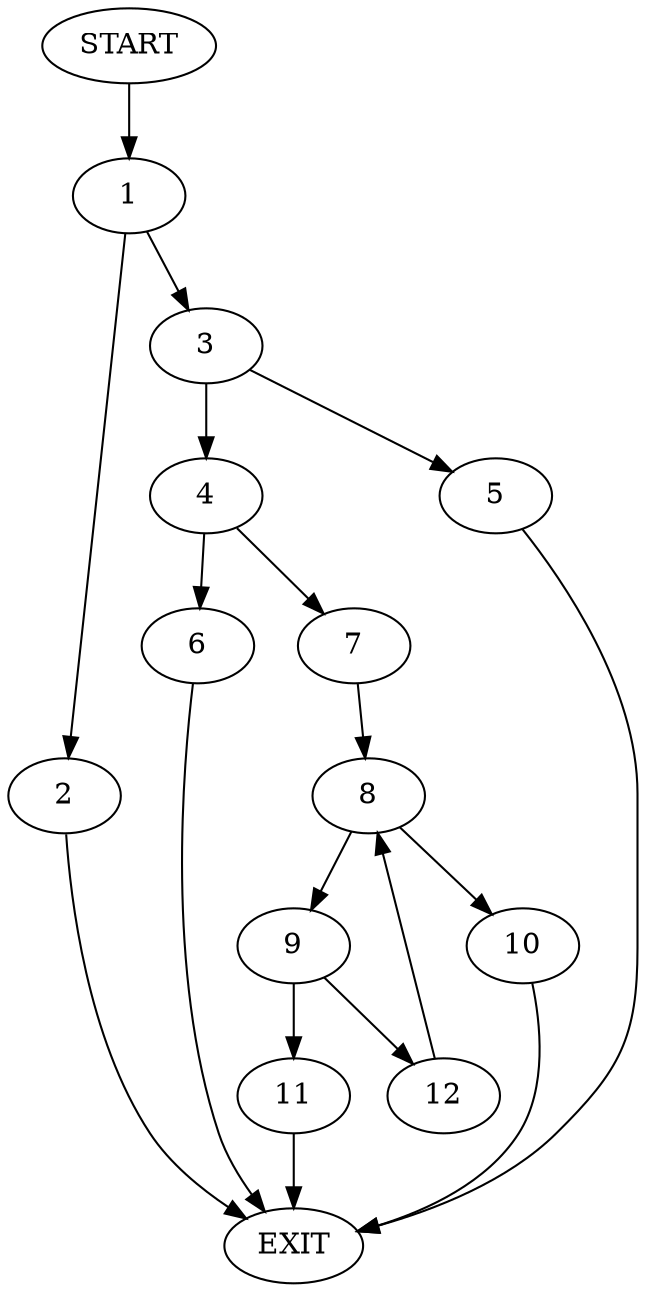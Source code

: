 digraph {
0 [label="START"]
13 [label="EXIT"]
0 -> 1
1 -> 2
1 -> 3
3 -> 4
3 -> 5
2 -> 13
4 -> 6
4 -> 7
5 -> 13
6 -> 13
7 -> 8
8 -> 9
8 -> 10
9 -> 11
9 -> 12
10 -> 13
12 -> 8
11 -> 13
}
